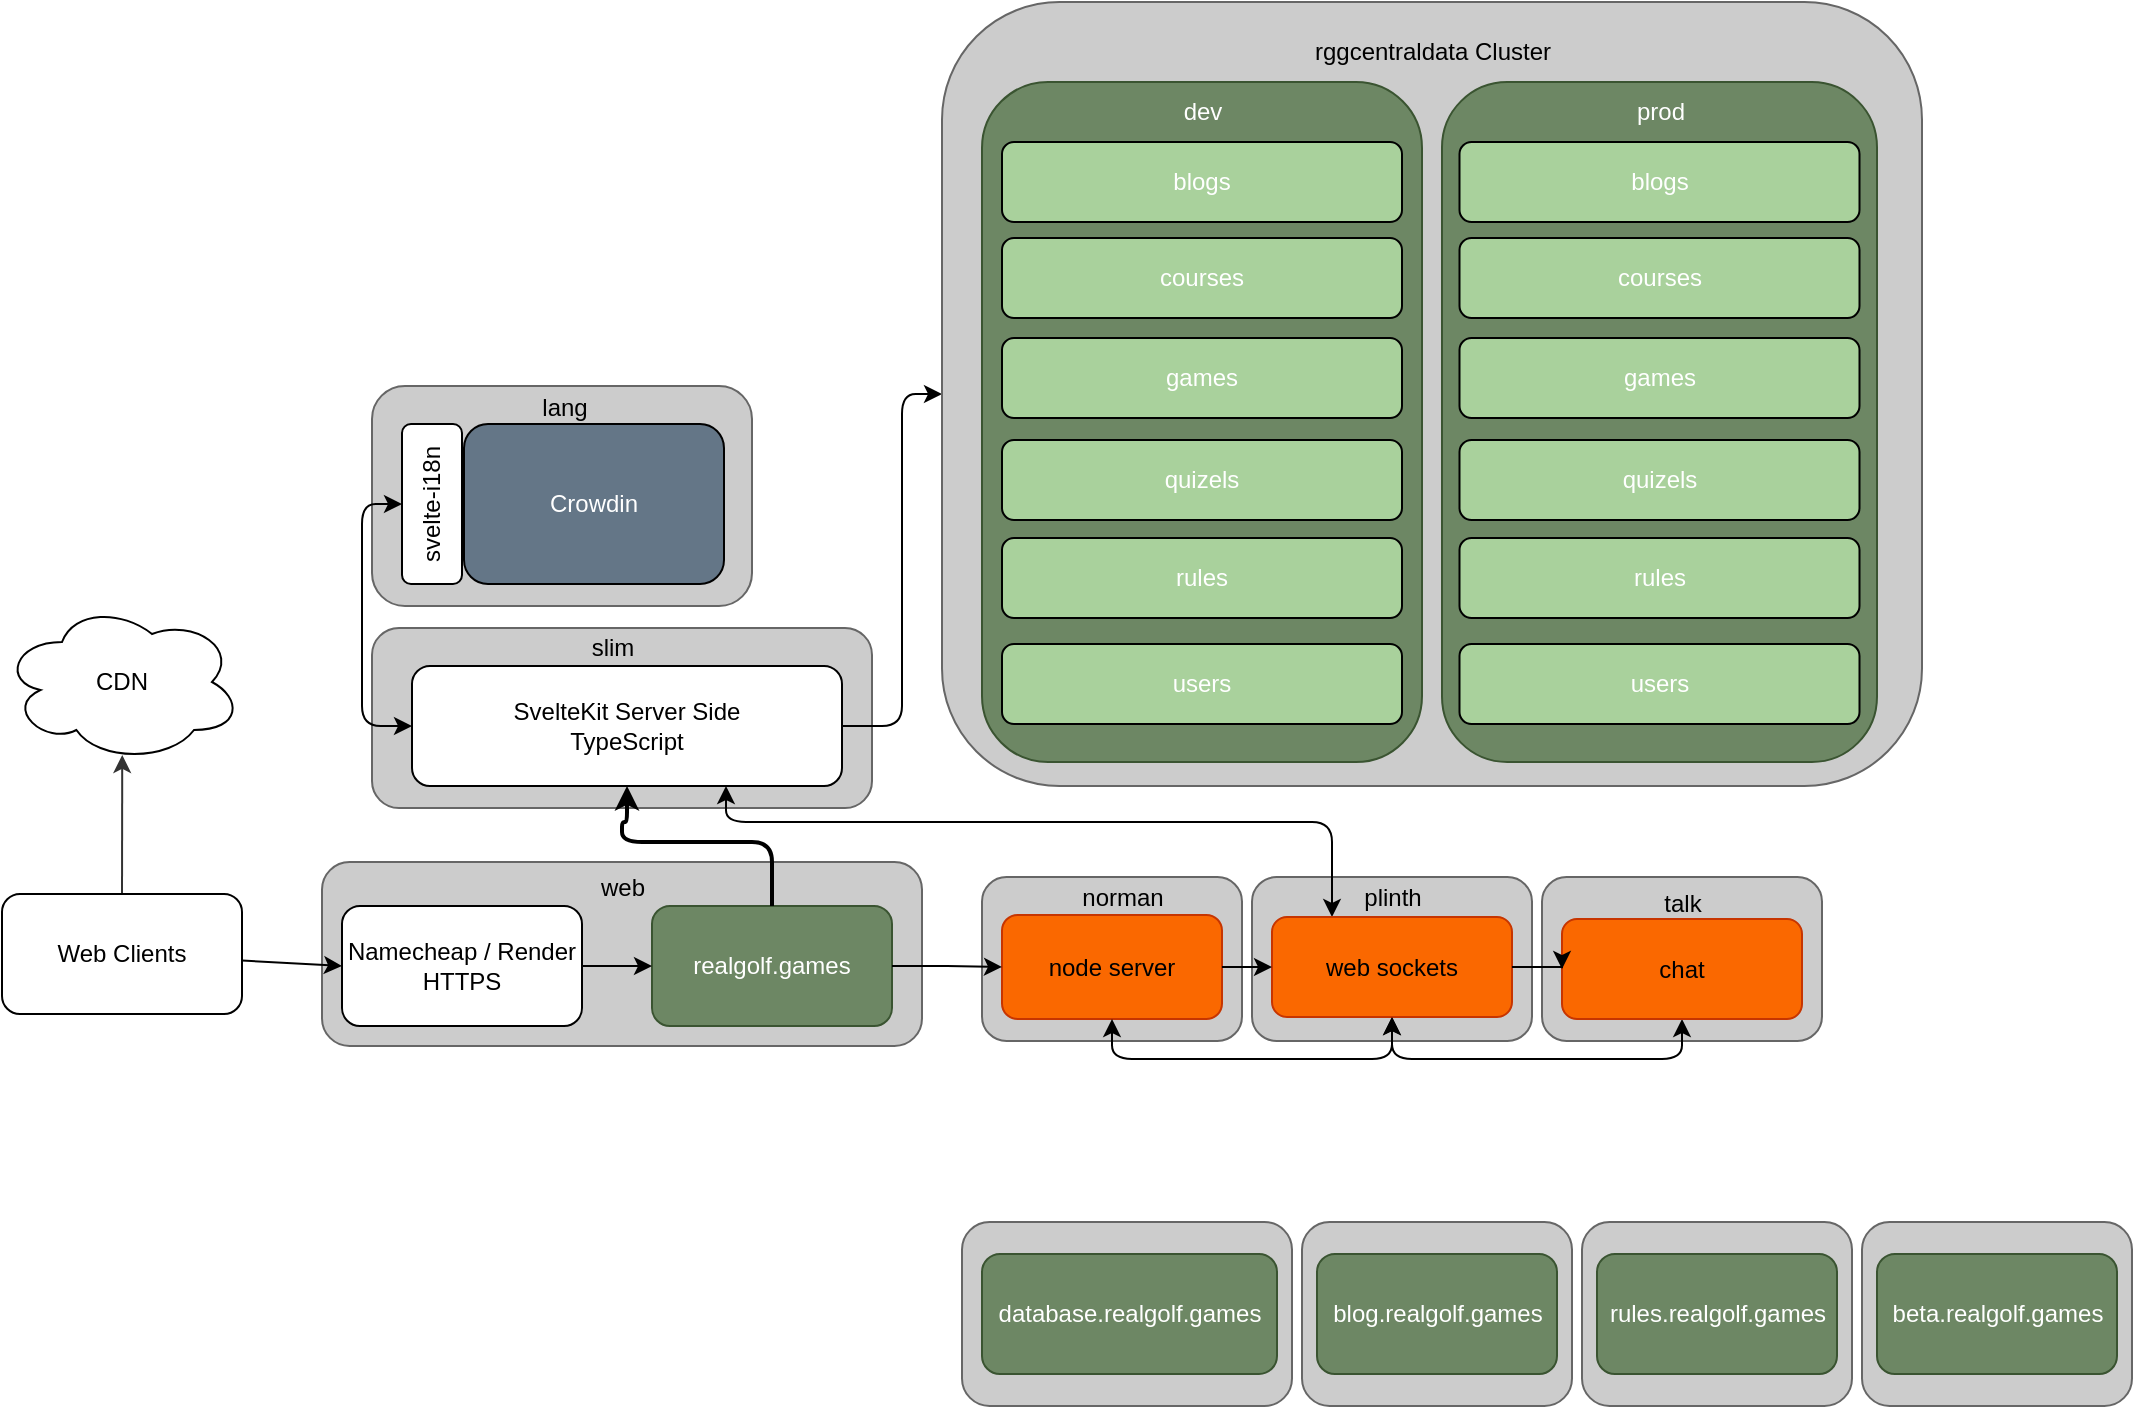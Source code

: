 <mxfile>
    <diagram id="yPxyJZ8AM_hMuL3Unpa9" name="gitflow">
        <mxGraphModel dx="2492" dy="1007" grid="1" gridSize="10" guides="1" tooltips="1" connect="1" arrows="1" fold="1" page="1" pageScale="1" pageWidth="1100" pageHeight="850" background="#ffffff" math="0" shadow="0">
            <root>
                <mxCell id="0"/>
                <mxCell id="1" parent="0"/>
                <mxCell id="5" value="" style="edgeStyle=none;orthogonalLoop=1;jettySize=auto;html=1;exitX=0.5;exitY=0;exitDx=0;exitDy=0;entryX=0.501;entryY=0.956;entryDx=0;entryDy=0;strokeColor=#333333;rounded=1;entryPerimeter=0;" parent="1" source="8" target="27" edge="1">
                    <mxGeometry width="100" relative="1" as="geometry">
                        <mxPoint x="-1020" y="445" as="sourcePoint"/>
                        <mxPoint x="-1020" y="410" as="targetPoint"/>
                        <Array as="points"/>
                    </mxGeometry>
                </mxCell>
                <mxCell id="6" value="" style="rounded=1;whiteSpace=wrap;html=1;fillColor=#CCCCCC;fontColor=#333333;strokeColor=#666666;" parent="1" vertex="1">
                    <mxGeometry x="-920" y="560" width="300" height="92" as="geometry"/>
                </mxCell>
                <mxCell id="39" style="edgeStyle=none;html=1;entryX=0;entryY=0.5;entryDx=0;entryDy=0;strokeColor=#000000;" parent="1" source="8" target="12" edge="1">
                    <mxGeometry relative="1" as="geometry"/>
                </mxCell>
                <mxCell id="8" value="&lt;font color=&quot;#000000&quot;&gt;Web Clients&lt;/font&gt;" style="rounded=1;whiteSpace=wrap;html=1;fillColor=#FFFFFF;strokeColor=#000000;" parent="1" vertex="1">
                    <mxGeometry x="-1080" y="576" width="120" height="60" as="geometry"/>
                </mxCell>
                <mxCell id="12" value="Namecheap / Render HTTPS" style="rounded=1;whiteSpace=wrap;html=1;fontColor=#000000;fillColor=#FFFFFF;strokeColor=#000000;" parent="1" vertex="1">
                    <mxGeometry x="-910" y="582" width="120" height="60" as="geometry"/>
                </mxCell>
                <mxCell id="13" value="realgolf.games" style="rounded=1;whiteSpace=wrap;html=1;fillColor=#6d8764;strokeColor=#3A5431;fontColor=#ffffff;" parent="1" vertex="1">
                    <mxGeometry x="-755" y="582" width="120" height="60" as="geometry"/>
                </mxCell>
                <mxCell id="14" value="" style="edgeStyle=none;orthogonalLoop=1;jettySize=auto;html=1;rounded=1;strokeColor=#000000;fontColor=#000000;jumpStyle=none;exitX=1;exitY=0.5;exitDx=0;exitDy=0;entryX=0;entryY=0.5;entryDx=0;entryDy=0;" parent="1" source="12" target="13" edge="1">
                    <mxGeometry width="100" relative="1" as="geometry">
                        <mxPoint x="-780" y="502" as="sourcePoint"/>
                        <mxPoint x="-680" y="502" as="targetPoint"/>
                        <Array as="points"/>
                    </mxGeometry>
                </mxCell>
                <mxCell id="27" value="CDN" style="ellipse;shape=cloud;whiteSpace=wrap;html=1;strokeColor=#000000;fontColor=#000000;fillColor=#FFFFFF;" parent="1" vertex="1">
                    <mxGeometry x="-1080" y="430" width="120" height="80" as="geometry"/>
                </mxCell>
                <mxCell id="28" value="web" style="text;html=1;align=center;verticalAlign=middle;resizable=0;points=[];autosize=1;strokeColor=none;fillColor=none;fontColor=#000000;" parent="1" vertex="1">
                    <mxGeometry x="-795" y="557.5" width="50" height="30" as="geometry"/>
                </mxCell>
                <mxCell id="32" value="" style="rounded=1;whiteSpace=wrap;html=1;fillColor=#CCCCCC;fontColor=#333333;strokeColor=#666666;" parent="1" vertex="1">
                    <mxGeometry x="-895" y="443" width="250" height="90" as="geometry"/>
                </mxCell>
                <mxCell id="33" value="slim" style="text;html=1;align=center;verticalAlign=middle;resizable=0;points=[];autosize=1;strokeColor=none;fillColor=none;fontColor=#000000;" parent="1" vertex="1">
                    <mxGeometry x="-795" y="438" width="40" height="30" as="geometry"/>
                </mxCell>
                <mxCell id="68" style="edgeStyle=none;html=1;entryX=0;entryY=0.5;entryDx=0;entryDy=0;fontColor=#FFFFFF;exitX=1;exitY=0.5;exitDx=0;exitDy=0;strokeColor=#000000;" edge="1" parent="1" source="34" target="67">
                    <mxGeometry relative="1" as="geometry">
                        <Array as="points">
                            <mxPoint x="-630" y="492"/>
                            <mxPoint x="-630" y="420"/>
                            <mxPoint x="-630" y="326"/>
                        </Array>
                    </mxGeometry>
                </mxCell>
                <mxCell id="34" value="SvelteKit Server Side&lt;br&gt;TypeScript" style="rounded=1;whiteSpace=wrap;html=1;fontColor=#000000;fillColor=#FFFFFF;strokeColor=#000000;" parent="1" vertex="1">
                    <mxGeometry x="-875" y="462" width="215" height="60" as="geometry"/>
                </mxCell>
                <mxCell id="3hocVGFG9XqgehHfKii2-37" value="" style="rounded=1;whiteSpace=wrap;html=1;fillColor=#CCCCCC;fontColor=#333333;strokeColor=#666666;" parent="1" vertex="1">
                    <mxGeometry x="-895" y="322" width="190" height="110" as="geometry"/>
                </mxCell>
                <mxCell id="3hocVGFG9XqgehHfKii2-47" value="" style="rounded=1;whiteSpace=wrap;html=1;fillColor=#CCCCCC;fontColor=#333333;strokeColor=#666666;" parent="1" vertex="1">
                    <mxGeometry x="-590" y="567.5" width="130" height="82" as="geometry"/>
                </mxCell>
                <mxCell id="3hocVGFG9XqgehHfKii2-48" value="node server" style="rounded=1;whiteSpace=wrap;html=1;fillColor=#fa6800;strokeColor=#C73500;fontColor=#000000;" parent="1" vertex="1">
                    <mxGeometry x="-580" y="586.5" width="110" height="52" as="geometry"/>
                </mxCell>
                <mxCell id="3hocVGFG9XqgehHfKii2-49" value="&lt;span style=&quot;text-align: start;&quot;&gt;&lt;font face=&quot;Helvetica&quot;&gt;norman&lt;/font&gt;&lt;/span&gt;" style="text;html=1;align=center;verticalAlign=middle;resizable=0;points=[];autosize=1;strokeColor=none;fillColor=none;fontColor=#000000;" parent="1" vertex="1">
                    <mxGeometry x="-550" y="562.5" width="60" height="30" as="geometry"/>
                </mxCell>
                <mxCell id="3hocVGFG9XqgehHfKii2-50" value="" style="rounded=1;whiteSpace=wrap;html=1;fillColor=#CCCCCC;fontColor=#333333;strokeColor=#666666;" parent="1" vertex="1">
                    <mxGeometry x="-455" y="567.5" width="140" height="82" as="geometry"/>
                </mxCell>
                <mxCell id="DVch_7caRpoumiT6dY83-49" style="edgeStyle=orthogonalEdgeStyle;rounded=1;orthogonalLoop=1;jettySize=auto;html=1;exitX=0.5;exitY=1;exitDx=0;exitDy=0;entryX=0.5;entryY=1;entryDx=0;entryDy=0;startArrow=classic;startFill=1;curved=0;strokeColor=#000000;" parent="1" source="24" target="3hocVGFG9XqgehHfKii2-48" edge="1">
                    <mxGeometry relative="1" as="geometry"/>
                </mxCell>
                <mxCell id="DVch_7caRpoumiT6dY83-50" style="edgeStyle=orthogonalEdgeStyle;rounded=1;orthogonalLoop=1;jettySize=auto;html=1;exitX=0.25;exitY=0;exitDx=0;exitDy=0;curved=0;startArrow=classic;startFill=1;strokeColor=#000000;" parent="1" source="24" target="34" edge="1">
                    <mxGeometry relative="1" as="geometry">
                        <Array as="points">
                            <mxPoint x="-415" y="540"/>
                            <mxPoint x="-718" y="540"/>
                        </Array>
                    </mxGeometry>
                </mxCell>
                <mxCell id="24" value="web sockets" style="rounded=1;whiteSpace=wrap;html=1;fillColor=#fa6800;strokeColor=#C73500;fontColor=#000000;" parent="1" vertex="1">
                    <mxGeometry x="-445" y="587.5" width="120" height="50" as="geometry"/>
                </mxCell>
                <mxCell id="3hocVGFG9XqgehHfKii2-51" value="&lt;div style=&quot;text-align: start;&quot;&gt;&lt;span style=&quot;background-color: initial;&quot;&gt;plinth&lt;/span&gt;&lt;/div&gt;" style="text;html=1;align=center;verticalAlign=middle;resizable=0;points=[];autosize=1;strokeColor=none;fillColor=none;fontColor=#000000;" parent="1" vertex="1">
                    <mxGeometry x="-410" y="562.5" width="50" height="30" as="geometry"/>
                </mxCell>
                <mxCell id="3hocVGFG9XqgehHfKii2-52" value="" style="rounded=1;whiteSpace=wrap;html=1;fillColor=#CCCCCC;fontColor=#333333;strokeColor=#666666;" parent="1" vertex="1">
                    <mxGeometry x="-310" y="567.5" width="140" height="82" as="geometry"/>
                </mxCell>
                <mxCell id="DVch_7caRpoumiT6dY83-47" style="edgeStyle=orthogonalEdgeStyle;rounded=1;orthogonalLoop=1;jettySize=auto;html=1;exitX=0.5;exitY=1;exitDx=0;exitDy=0;entryX=0.5;entryY=1;entryDx=0;entryDy=0;startArrow=classic;startFill=1;curved=0;strokeColor=#000000;" parent="1" source="3hocVGFG9XqgehHfKii2-53" target="24" edge="1">
                    <mxGeometry relative="1" as="geometry"/>
                </mxCell>
                <mxCell id="3hocVGFG9XqgehHfKii2-53" value="chat" style="rounded=1;whiteSpace=wrap;html=1;fillColor=#fa6800;strokeColor=#C73500;fontColor=#000000;" parent="1" vertex="1">
                    <mxGeometry x="-300" y="588.5" width="120" height="50" as="geometry"/>
                </mxCell>
                <mxCell id="3hocVGFG9XqgehHfKii2-54" value="&lt;div style=&quot;text-align: start;&quot;&gt;&lt;span style=&quot;background-color: initial;&quot;&gt;talk&lt;/span&gt;&lt;/div&gt;" style="text;html=1;align=center;verticalAlign=middle;resizable=0;points=[];autosize=1;strokeColor=none;fillColor=none;fontColor=#000000;" parent="1" vertex="1">
                    <mxGeometry x="-260" y="565.5" width="40" height="30" as="geometry"/>
                </mxCell>
                <mxCell id="3hocVGFG9XqgehHfKii2-59" style="edgeStyle=orthogonalEdgeStyle;rounded=1;orthogonalLoop=1;jettySize=auto;html=1;exitX=0.5;exitY=0;exitDx=0;exitDy=0;curved=0;strokeWidth=2;strokeColor=#000000;entryX=0.5;entryY=1;entryDx=0;entryDy=0;" parent="1" source="13" target="34" edge="1">
                    <mxGeometry relative="1" as="geometry">
                        <Array as="points">
                            <mxPoint x="-695" y="550"/>
                            <mxPoint x="-770" y="550"/>
                            <mxPoint x="-770" y="540"/>
                            <mxPoint x="-767" y="540"/>
                        </Array>
                        <mxPoint x="-790" y="540" as="targetPoint"/>
                    </mxGeometry>
                </mxCell>
                <mxCell id="DVch_7caRpoumiT6dY83-38" style="edgeStyle=orthogonalEdgeStyle;rounded=1;orthogonalLoop=1;jettySize=auto;html=1;exitX=0;exitY=0.5;exitDx=0;exitDy=0;entryX=0.5;entryY=0;entryDx=0;entryDy=0;curved=0;strokeColor=#000000;startArrow=classic;startFill=1;" parent="1" source="34" target="3hocVGFG9XqgehHfKii2-40" edge="1">
                    <mxGeometry relative="1" as="geometry"/>
                </mxCell>
                <mxCell id="DVch_7caRpoumiT6dY83-41" style="edgeStyle=orthogonalEdgeStyle;rounded=0;orthogonalLoop=1;jettySize=auto;html=1;exitX=1;exitY=0.5;exitDx=0;exitDy=0;entryX=0;entryY=0.5;entryDx=0;entryDy=0;strokeColor=#000000;" parent="1" source="3hocVGFG9XqgehHfKii2-48" target="24" edge="1">
                    <mxGeometry relative="1" as="geometry"/>
                </mxCell>
                <mxCell id="DVch_7caRpoumiT6dY83-43" style="edgeStyle=orthogonalEdgeStyle;rounded=0;orthogonalLoop=1;jettySize=auto;html=1;exitX=1;exitY=0.5;exitDx=0;exitDy=0;entryX=0;entryY=0.5;entryDx=0;entryDy=0;strokeColor=#000000;" parent="1" source="24" target="3hocVGFG9XqgehHfKii2-53" edge="1">
                    <mxGeometry relative="1" as="geometry"/>
                </mxCell>
                <mxCell id="DVch_7caRpoumiT6dY83-44" style="edgeStyle=orthogonalEdgeStyle;rounded=0;orthogonalLoop=1;jettySize=auto;html=1;exitX=1;exitY=0.5;exitDx=0;exitDy=0;entryX=0;entryY=0.5;entryDx=0;entryDy=0;strokeColor=#000000;" parent="1" source="13" target="3hocVGFG9XqgehHfKii2-48" edge="1">
                    <mxGeometry relative="1" as="geometry"/>
                </mxCell>
                <mxCell id="DVch_7caRpoumiT6dY83-45" value="" style="group;strokeColor=none;" parent="1" vertex="1" connectable="0">
                    <mxGeometry x="-880" y="341" width="161" height="80" as="geometry"/>
                </mxCell>
                <mxCell id="3hocVGFG9XqgehHfKii2-40" value="svelte-i18n" style="rounded=1;whiteSpace=wrap;html=1;fontColor=#000000;fillColor=#FFFFFF;strokeColor=#000000;rotation=-90;" parent="DVch_7caRpoumiT6dY83-45" vertex="1">
                    <mxGeometry x="-25" y="25" width="80" height="30" as="geometry"/>
                </mxCell>
                <mxCell id="3hocVGFG9XqgehHfKii2-41" value="Crowdin" style="rounded=1;whiteSpace=wrap;html=1;fillColor=#647687;strokeColor=default;fontColor=#ffffff;" parent="DVch_7caRpoumiT6dY83-45" vertex="1">
                    <mxGeometry x="31" width="130" height="80" as="geometry"/>
                </mxCell>
                <mxCell id="DVch_7caRpoumiT6dY83-46" value="lang" style="text;html=1;align=center;verticalAlign=middle;resizable=0;points=[];autosize=1;strokeColor=none;fillColor=none;fontColor=#000000;" parent="1" vertex="1">
                    <mxGeometry x="-824.5" y="318" width="50" height="30" as="geometry"/>
                </mxCell>
                <mxCell id="48" value="" style="rounded=1;whiteSpace=wrap;html=1;fillColor=#CCCCCC;fontColor=#333333;strokeColor=#666666;" vertex="1" parent="1">
                    <mxGeometry x="-150" y="740" width="135" height="92" as="geometry"/>
                </mxCell>
                <mxCell id="49" value="beta.realgolf.games" style="rounded=1;whiteSpace=wrap;html=1;fillColor=#6d8764;strokeColor=#3A5431;fontColor=#ffffff;" vertex="1" parent="1">
                    <mxGeometry x="-142.5" y="756" width="120" height="60" as="geometry"/>
                </mxCell>
                <mxCell id="50" value="" style="rounded=1;whiteSpace=wrap;html=1;fillColor=#CCCCCC;fontColor=#333333;strokeColor=#666666;" vertex="1" parent="1">
                    <mxGeometry x="-290" y="740" width="135" height="92" as="geometry"/>
                </mxCell>
                <mxCell id="51" value="rules.realgolf.games" style="rounded=1;whiteSpace=wrap;html=1;fillColor=#6d8764;strokeColor=#3A5431;fontColor=#ffffff;" vertex="1" parent="1">
                    <mxGeometry x="-282.5" y="756" width="120" height="60" as="geometry"/>
                </mxCell>
                <mxCell id="52" value="" style="rounded=1;whiteSpace=wrap;html=1;fillColor=#CCCCCC;fontColor=#333333;strokeColor=#666666;" vertex="1" parent="1">
                    <mxGeometry x="-430" y="740" width="135" height="92" as="geometry"/>
                </mxCell>
                <mxCell id="53" value="blog.realgolf.games" style="rounded=1;whiteSpace=wrap;html=1;fillColor=#6d8764;strokeColor=#3A5431;fontColor=#ffffff;" vertex="1" parent="1">
                    <mxGeometry x="-422.5" y="756" width="120" height="60" as="geometry"/>
                </mxCell>
                <mxCell id="54" value="" style="rounded=1;whiteSpace=wrap;html=1;fillColor=#CCCCCC;fontColor=#333333;strokeColor=#666666;" vertex="1" parent="1">
                    <mxGeometry x="-600" y="740" width="165" height="92" as="geometry"/>
                </mxCell>
                <mxCell id="55" value="database.realgolf.games" style="rounded=1;whiteSpace=wrap;html=1;fillColor=#6d8764;strokeColor=#3A5431;fontColor=#ffffff;" vertex="1" parent="1">
                    <mxGeometry x="-590" y="756" width="147.5" height="60" as="geometry"/>
                </mxCell>
                <mxCell id="67" value="" style="rounded=1;whiteSpace=wrap;html=1;fillColor=#CCCCCC;fontColor=#333333;strokeColor=#666666;" vertex="1" parent="1">
                    <mxGeometry x="-610" y="130" width="490" height="392" as="geometry"/>
                </mxCell>
                <mxCell id="69" value="rggcentraldata Cluster" style="text;html=1;align=center;verticalAlign=middle;resizable=0;points=[];autosize=1;strokeColor=none;fillColor=none;fontColor=#000000;" vertex="1" parent="1">
                    <mxGeometry x="-435" y="140" width="140" height="30" as="geometry"/>
                </mxCell>
                <mxCell id="70" value="" style="rounded=1;whiteSpace=wrap;html=1;fillColor=#6d8764;strokeColor=#3A5431;fontColor=#ffffff;" vertex="1" parent="1">
                    <mxGeometry x="-590" y="170" width="220" height="340" as="geometry"/>
                </mxCell>
                <mxCell id="71" value="" style="rounded=1;whiteSpace=wrap;html=1;fillColor=#6d8764;strokeColor=#3A5431;fontColor=#ffffff;" vertex="1" parent="1">
                    <mxGeometry x="-360" y="170" width="217.5" height="340" as="geometry"/>
                </mxCell>
                <mxCell id="73" value="&lt;font color=&quot;#ffffff&quot;&gt;dev&lt;/font&gt;" style="text;html=1;align=center;verticalAlign=middle;resizable=0;points=[];autosize=1;strokeColor=none;fillColor=none;fontColor=#000000;" vertex="1" parent="1">
                    <mxGeometry x="-500" y="170" width="40" height="30" as="geometry"/>
                </mxCell>
                <mxCell id="74" value="&lt;font color=&quot;#ffffff&quot;&gt;prod&lt;/font&gt;" style="text;html=1;align=center;verticalAlign=middle;resizable=0;points=[];autosize=1;strokeColor=none;fillColor=none;fontColor=#000000;" vertex="1" parent="1">
                    <mxGeometry x="-276.25" y="170" width="50" height="30" as="geometry"/>
                </mxCell>
                <mxCell id="75" value="blogs" style="rounded=1;whiteSpace=wrap;html=1;fontColor=#FFFFFF;fillColor=#A9D19C;" vertex="1" parent="1">
                    <mxGeometry x="-580" y="200" width="200" height="40" as="geometry"/>
                </mxCell>
                <mxCell id="76" value="courses" style="rounded=1;whiteSpace=wrap;html=1;fontColor=#FFFFFF;fillColor=#A9D19C;" vertex="1" parent="1">
                    <mxGeometry x="-580" y="248" width="200" height="40" as="geometry"/>
                </mxCell>
                <mxCell id="77" value="games" style="rounded=1;whiteSpace=wrap;html=1;fontColor=#FFFFFF;fillColor=#A9D19C;" vertex="1" parent="1">
                    <mxGeometry x="-580" y="298" width="200" height="40" as="geometry"/>
                </mxCell>
                <mxCell id="78" value="quizels" style="rounded=1;whiteSpace=wrap;html=1;fontColor=#FFFFFF;fillColor=#A9D19C;" vertex="1" parent="1">
                    <mxGeometry x="-580" y="349" width="200" height="40" as="geometry"/>
                </mxCell>
                <mxCell id="79" value="rules" style="rounded=1;whiteSpace=wrap;html=1;fontColor=#FFFFFF;fillColor=#A9D19C;" vertex="1" parent="1">
                    <mxGeometry x="-580" y="398" width="200" height="40" as="geometry"/>
                </mxCell>
                <mxCell id="80" value="users" style="rounded=1;whiteSpace=wrap;html=1;fontColor=#FFFFFF;fillColor=#A9D19C;" vertex="1" parent="1">
                    <mxGeometry x="-580" y="451" width="200" height="40" as="geometry"/>
                </mxCell>
                <mxCell id="94" value="blogs" style="rounded=1;whiteSpace=wrap;html=1;fontColor=#FFFFFF;fillColor=#A9D19C;" vertex="1" parent="1">
                    <mxGeometry x="-351.25" y="200" width="200" height="40" as="geometry"/>
                </mxCell>
                <mxCell id="95" value="courses" style="rounded=1;whiteSpace=wrap;html=1;fontColor=#FFFFFF;fillColor=#A9D19C;" vertex="1" parent="1">
                    <mxGeometry x="-351.25" y="248" width="200" height="40" as="geometry"/>
                </mxCell>
                <mxCell id="96" value="games" style="rounded=1;whiteSpace=wrap;html=1;fontColor=#FFFFFF;fillColor=#A9D19C;" vertex="1" parent="1">
                    <mxGeometry x="-351.25" y="298" width="200" height="40" as="geometry"/>
                </mxCell>
                <mxCell id="97" value="quizels" style="rounded=1;whiteSpace=wrap;html=1;fontColor=#FFFFFF;fillColor=#A9D19C;" vertex="1" parent="1">
                    <mxGeometry x="-351.25" y="349" width="200" height="40" as="geometry"/>
                </mxCell>
                <mxCell id="98" value="rules" style="rounded=1;whiteSpace=wrap;html=1;fontColor=#FFFFFF;fillColor=#A9D19C;" vertex="1" parent="1">
                    <mxGeometry x="-351.25" y="398" width="200" height="40" as="geometry"/>
                </mxCell>
                <mxCell id="99" value="users" style="rounded=1;whiteSpace=wrap;html=1;fontColor=#FFFFFF;fillColor=#A9D19C;" vertex="1" parent="1">
                    <mxGeometry x="-351.25" y="451" width="200" height="40" as="geometry"/>
                </mxCell>
            </root>
        </mxGraphModel>
    </diagram>
</mxfile>